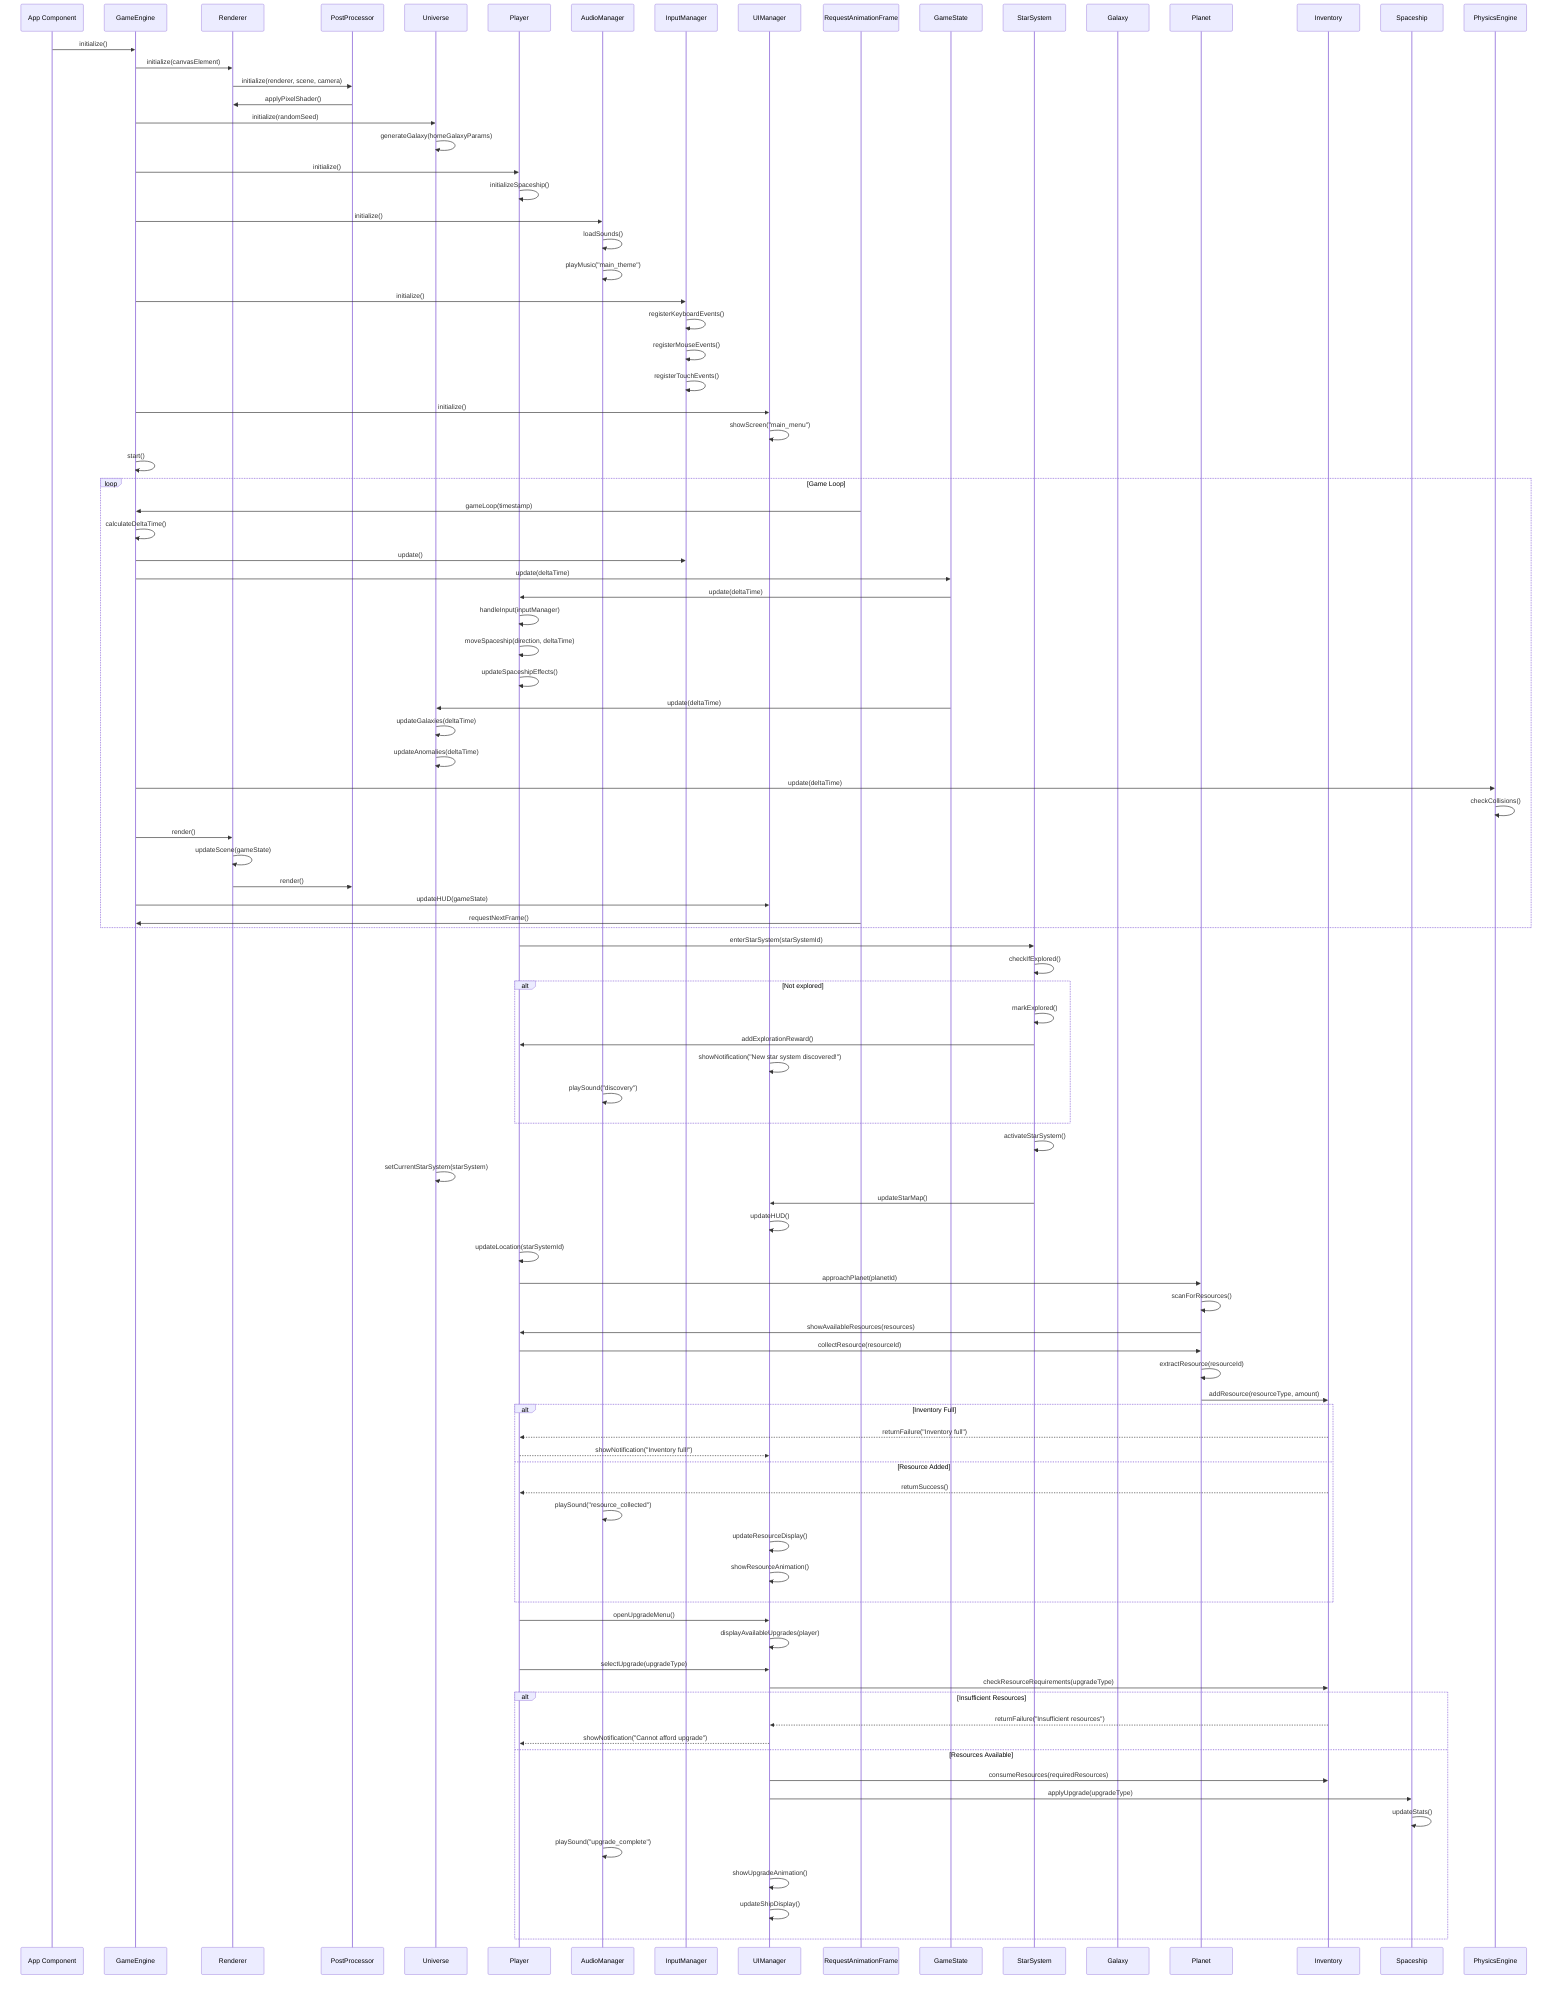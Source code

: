 sequenceDiagram
    participant App as App Component
    participant GE as GameEngine
    participant R as Renderer
    participant PP as PostProcessor
    participant U as Universe
    participant P as Player
    participant AM as AudioManager
    participant IM as InputManager
    participant UI as UIManager
    participant RAF as RequestAnimationFrame
    participant GS as GameState
    participant SS as StarSystem
    participant G as Galaxy
    participant PL as Planet
    participant I as Inventory
    participant S as Spaceship
    participant PE as PhysicsEngine

    %% 游戏初始化流程
    App->>GE: initialize()
    GE->>R: initialize(canvasElement)
    R->>PP: initialize(renderer, scene, camera)
    PP->>R: applyPixelShader()
    GE->>U: initialize(randomSeed)
    U->>U: generateGalaxy(homeGalaxyParams)
    GE->>P: initialize()
    P->>P: initializeSpaceship()
    GE->>AM: initialize()
    AM->>AM: loadSounds()
    AM->>AM: playMusic("main_theme")
    GE->>IM: initialize()
    IM->>IM: registerKeyboardEvents()
    IM->>IM: registerMouseEvents()
    IM->>IM: registerTouchEvents()
    GE->>UI: initialize()
    UI->>UI: showScreen("main_menu")
    GE->>GE: start()
    
    %% 游戏主循环流程
    loop Game Loop
        RAF->>GE: gameLoop(timestamp)
        GE->>GE: calculateDeltaTime()
        GE->>IM: update()
        GE->>GS: update(deltaTime)
        GS->>P: update(deltaTime)
        P->>P: handleInput(inputManager)
        P->>P: moveSpaceship(direction, deltaTime)
        P->>P: updateSpaceshipEffects()
        GS->>U: update(deltaTime)
        U->>U: updateGalaxies(deltaTime)
        U->>U: updateAnomalies(deltaTime)
        GE->>PE: update(deltaTime)
        PE->>PE: checkCollisions()
        GE->>R: render()
        R->>R: updateScene(gameState)
        R->>PP: render()
        GE->>UI: updateHUD(gameState)
        RAF->>GE: requestNextFrame()
    end
    
    %% 星系探索流程
    P->>SS: enterStarSystem(starSystemId)
    SS->>SS: checkIfExplored()
    alt Not explored
        SS->>SS: markExplored()
        SS->>P: addExplorationReward()
        UI->>UI: showNotification("New star system discovered!")
        AM->>AM: playSound("discovery")
    end
    SS->>SS: activateStarSystem()
    U->>U: setCurrentStarSystem(starSystem)
    SS->>UI: updateStarMap()
    UI->>UI: updateHUD()
    P->>P: updateLocation(starSystemId)
    
    %% 行星资源收集流程
    P->>PL: approachPlanet(planetId)
    PL->>PL: scanForResources()
    PL->>P: showAvailableResources(resources)
    P->>PL: collectResource(resourceId)
    PL->>PL: extractResource(resourceId)
    PL->>I: addResource(resourceType, amount)
    alt Inventory Full
        I-->>P: returnFailure("Inventory full")
        P-->>UI: showNotification("Inventory full!")
    else Resource Added
        I-->>P: returnSuccess()
        AM->>AM: playSound("resource_collected")
        UI->>UI: updateResourceDisplay()
        UI->>UI: showResourceAnimation()
    end
    
    %% 飞船升级流程
    P->>UI: openUpgradeMenu()
    UI->>UI: displayAvailableUpgrades(player)
    P->>UI: selectUpgrade(upgradeType)
    UI->>I: checkResourceRequirements(upgradeType)
    alt Insufficient Resources
        I-->>UI: returnFailure("Insufficient resources")
        UI-->>P: showNotification("Cannot afford upgrade")
    else Resources Available
        UI->>I: consumeResources(requiredResources)
        UI->>S: applyUpgrade(upgradeType)
        S->>S: updateStats()
        AM->>AM: playSound("upgrade_complete")
        UI->>UI: showUpgradeAnimation()
        UI->>UI: updateShipDisplay()
    end